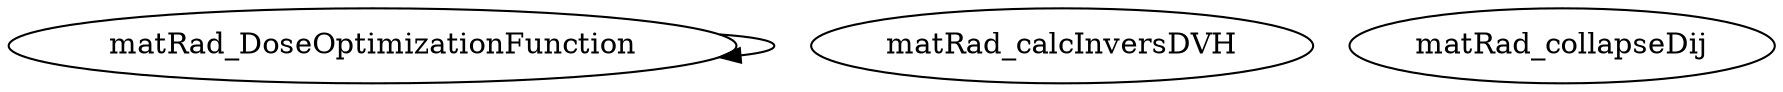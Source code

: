 /* Created by mdot for Matlab */
digraph m2html {
  matRad_DoseOptimizationFunction -> matRad_DoseOptimizationFunction;

  matRad_DoseOptimizationFunction [URL="matRad_DoseOptimizationFunction.html"];
  matRad_calcInversDVH [URL="matRad_calcInversDVH.html"];
  matRad_collapseDij [URL="matRad_collapseDij.html"];
}
